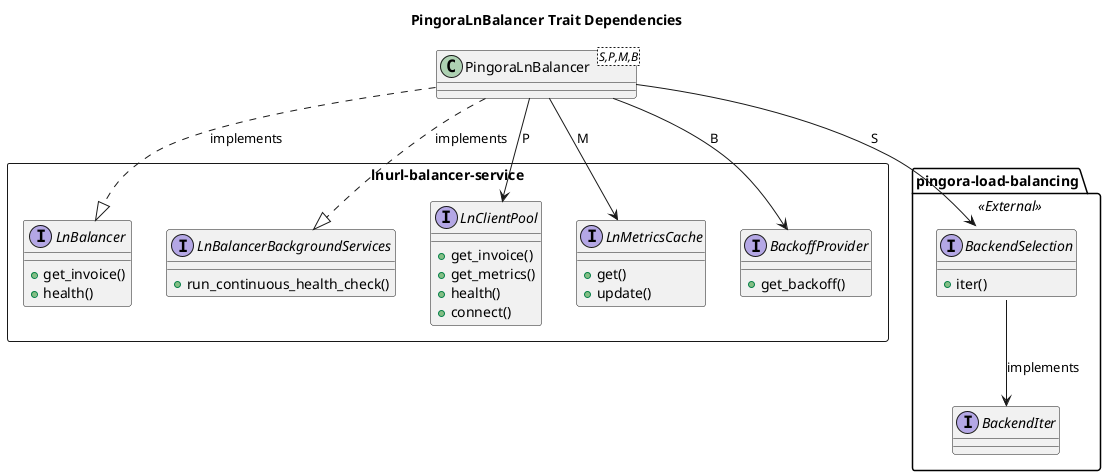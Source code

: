@startuml
title PingoraLnBalancer Trait Dependencies

class PingoraLnBalancer<S,P,M,B>

package "lnurl-balancer-service" <<Rectangle>> {
  interface LnBalancer {
    +get_invoice()
    +health()
  }
  
  interface LnBalancerBackgroundServices {
    +run_continuous_health_check()
  }
  
  interface LnClientPool {
    +get_invoice()
    +get_metrics()
    +health()
    +connect()
  }
  
  interface LnMetricsCache {
    +get()
    +update()
  }
  
  interface BackoffProvider {
    +get_backoff()
  }
}

package "pingora-load-balancing" <<External>> {
  interface BackendSelection {
    +iter()
  }
  
  interface BackendIter
}

' Implementations
PingoraLnBalancer ..|> LnBalancer : implements
PingoraLnBalancer ..|> LnBalancerBackgroundServices : implements

' Generic constraints
PingoraLnBalancer --> BackendSelection : "S"
PingoraLnBalancer --> LnClientPool : "P"
PingoraLnBalancer --> LnMetricsCache : "M"
PingoraLnBalancer --> BackoffProvider : "B"
BackendSelection::Iter --> BackendIter : implements

@enduml